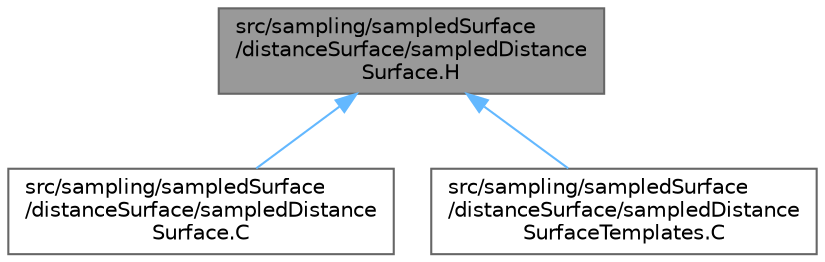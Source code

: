 digraph "src/sampling/sampledSurface/distanceSurface/sampledDistanceSurface.H"
{
 // LATEX_PDF_SIZE
  bgcolor="transparent";
  edge [fontname=Helvetica,fontsize=10,labelfontname=Helvetica,labelfontsize=10];
  node [fontname=Helvetica,fontsize=10,shape=box,height=0.2,width=0.4];
  Node1 [id="Node000001",label="src/sampling/sampledSurface\l/distanceSurface/sampledDistance\lSurface.H",height=0.2,width=0.4,color="gray40", fillcolor="grey60", style="filled", fontcolor="black",tooltip=" "];
  Node1 -> Node2 [id="edge1_Node000001_Node000002",dir="back",color="steelblue1",style="solid",tooltip=" "];
  Node2 [id="Node000002",label="src/sampling/sampledSurface\l/distanceSurface/sampledDistance\lSurface.C",height=0.2,width=0.4,color="grey40", fillcolor="white", style="filled",URL="$sampledDistanceSurface_8C.html",tooltip=" "];
  Node1 -> Node3 [id="edge2_Node000001_Node000003",dir="back",color="steelblue1",style="solid",tooltip=" "];
  Node3 [id="Node000003",label="src/sampling/sampledSurface\l/distanceSurface/sampledDistance\lSurfaceTemplates.C",height=0.2,width=0.4,color="grey40", fillcolor="white", style="filled",URL="$sampledDistanceSurfaceTemplates_8C.html",tooltip=" "];
}
